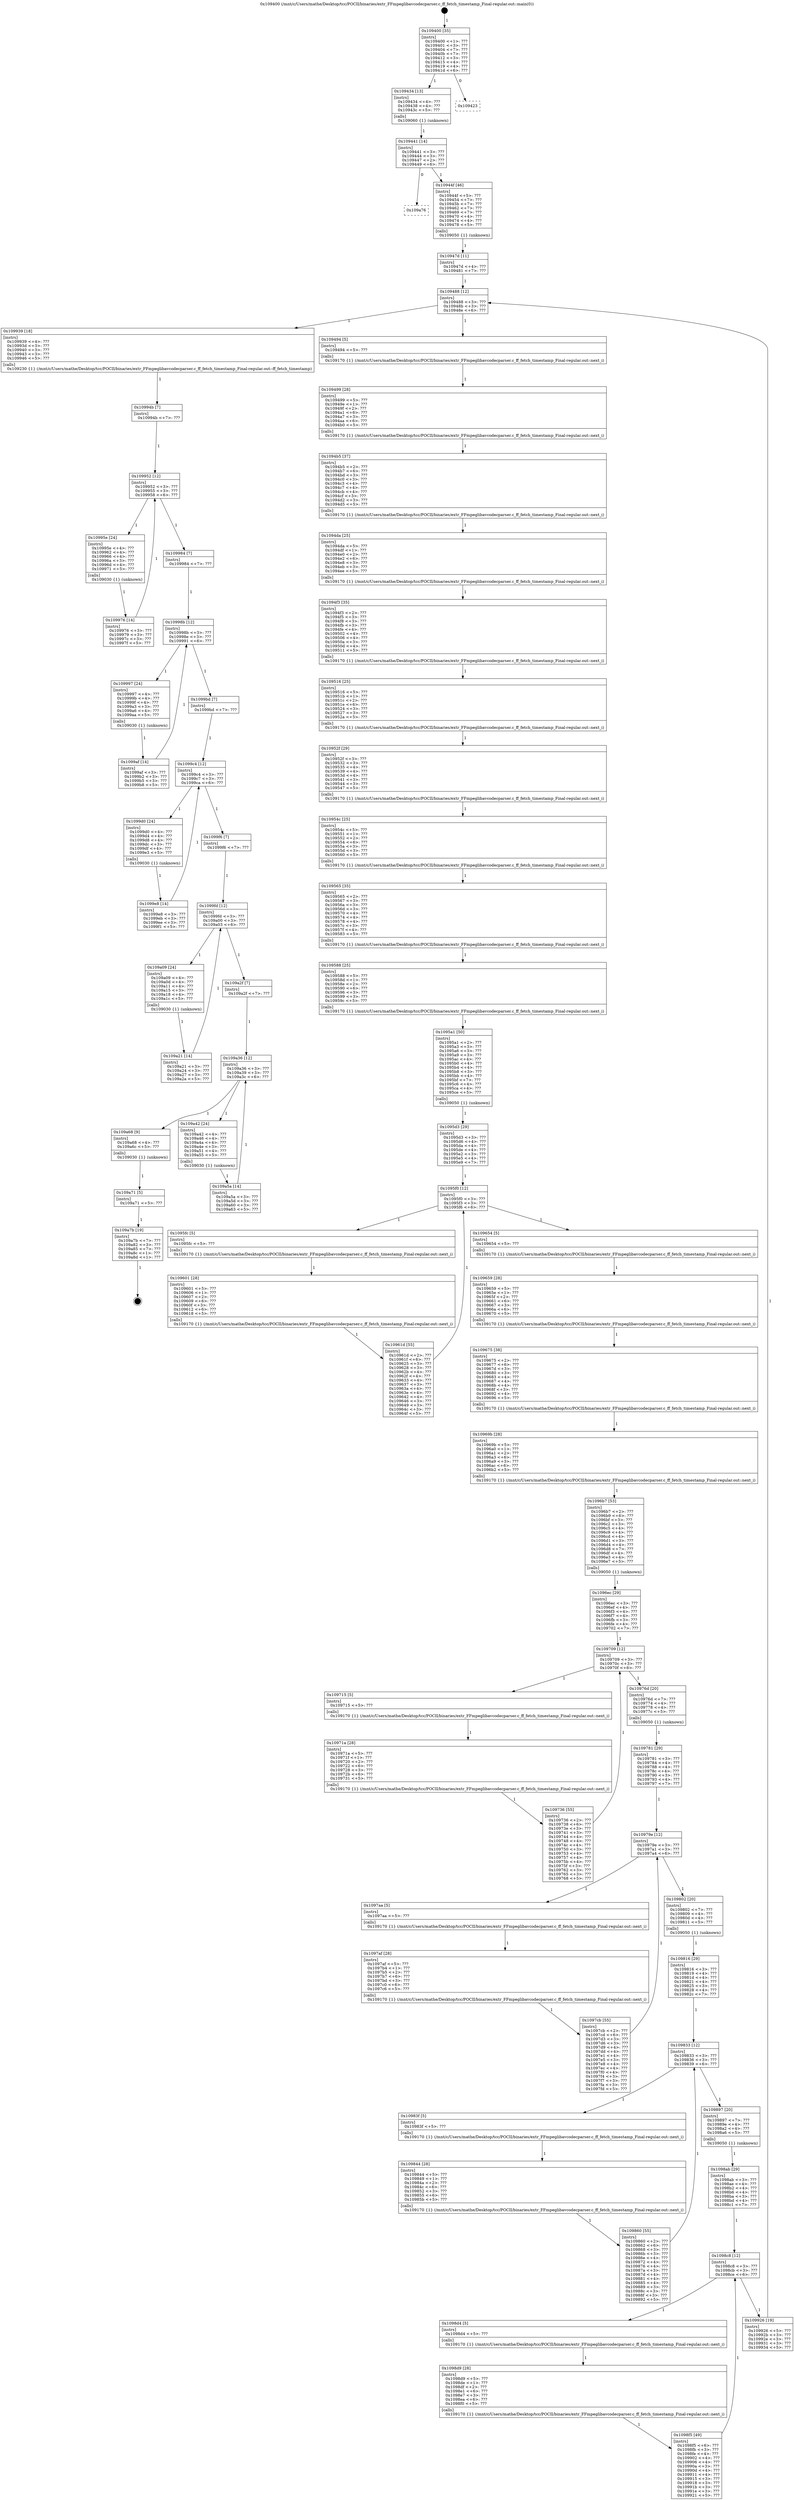 digraph "0x109400" {
  label = "0x109400 (/mnt/c/Users/mathe/Desktop/tcc/POCII/binaries/extr_FFmpeglibavcodecparser.c_ff_fetch_timestamp_Final-regular.out::main(0))"
  labelloc = "t"
  node[shape=record]

  Entry [label="",width=0.3,height=0.3,shape=circle,fillcolor=black,style=filled]
  "0x109400" [label="{
     0x109400 [35]\l
     | [instrs]\l
     &nbsp;&nbsp;0x109400 \<+1\>: ???\l
     &nbsp;&nbsp;0x109401 \<+3\>: ???\l
     &nbsp;&nbsp;0x109404 \<+7\>: ???\l
     &nbsp;&nbsp;0x10940b \<+7\>: ???\l
     &nbsp;&nbsp;0x109412 \<+3\>: ???\l
     &nbsp;&nbsp;0x109415 \<+4\>: ???\l
     &nbsp;&nbsp;0x109419 \<+4\>: ???\l
     &nbsp;&nbsp;0x10941d \<+6\>: ???\l
  }"]
  "0x109434" [label="{
     0x109434 [13]\l
     | [instrs]\l
     &nbsp;&nbsp;0x109434 \<+4\>: ???\l
     &nbsp;&nbsp;0x109438 \<+4\>: ???\l
     &nbsp;&nbsp;0x10943c \<+5\>: ???\l
     | [calls]\l
     &nbsp;&nbsp;0x109060 \{1\} (unknown)\l
  }"]
  "0x109423" [label="{
     0x109423\l
  }", style=dashed]
  "0x109441" [label="{
     0x109441 [14]\l
     | [instrs]\l
     &nbsp;&nbsp;0x109441 \<+3\>: ???\l
     &nbsp;&nbsp;0x109444 \<+3\>: ???\l
     &nbsp;&nbsp;0x109447 \<+2\>: ???\l
     &nbsp;&nbsp;0x109449 \<+6\>: ???\l
  }"]
  "0x109a76" [label="{
     0x109a76\l
  }", style=dashed]
  "0x10944f" [label="{
     0x10944f [46]\l
     | [instrs]\l
     &nbsp;&nbsp;0x10944f \<+5\>: ???\l
     &nbsp;&nbsp;0x109454 \<+7\>: ???\l
     &nbsp;&nbsp;0x10945b \<+7\>: ???\l
     &nbsp;&nbsp;0x109462 \<+7\>: ???\l
     &nbsp;&nbsp;0x109469 \<+7\>: ???\l
     &nbsp;&nbsp;0x109470 \<+4\>: ???\l
     &nbsp;&nbsp;0x109474 \<+4\>: ???\l
     &nbsp;&nbsp;0x109478 \<+5\>: ???\l
     | [calls]\l
     &nbsp;&nbsp;0x109050 \{1\} (unknown)\l
  }"]
  Exit [label="",width=0.3,height=0.3,shape=circle,fillcolor=black,style=filled,peripheries=2]
  "0x109488" [label="{
     0x109488 [12]\l
     | [instrs]\l
     &nbsp;&nbsp;0x109488 \<+3\>: ???\l
     &nbsp;&nbsp;0x10948b \<+3\>: ???\l
     &nbsp;&nbsp;0x10948e \<+6\>: ???\l
  }"]
  "0x109939" [label="{
     0x109939 [18]\l
     | [instrs]\l
     &nbsp;&nbsp;0x109939 \<+4\>: ???\l
     &nbsp;&nbsp;0x10993d \<+3\>: ???\l
     &nbsp;&nbsp;0x109940 \<+3\>: ???\l
     &nbsp;&nbsp;0x109943 \<+3\>: ???\l
     &nbsp;&nbsp;0x109946 \<+5\>: ???\l
     | [calls]\l
     &nbsp;&nbsp;0x109230 \{1\} (/mnt/c/Users/mathe/Desktop/tcc/POCII/binaries/extr_FFmpeglibavcodecparser.c_ff_fetch_timestamp_Final-regular.out::ff_fetch_timestamp)\l
  }"]
  "0x109494" [label="{
     0x109494 [5]\l
     | [instrs]\l
     &nbsp;&nbsp;0x109494 \<+5\>: ???\l
     | [calls]\l
     &nbsp;&nbsp;0x109170 \{1\} (/mnt/c/Users/mathe/Desktop/tcc/POCII/binaries/extr_FFmpeglibavcodecparser.c_ff_fetch_timestamp_Final-regular.out::next_i)\l
  }"]
  "0x109499" [label="{
     0x109499 [28]\l
     | [instrs]\l
     &nbsp;&nbsp;0x109499 \<+5\>: ???\l
     &nbsp;&nbsp;0x10949e \<+1\>: ???\l
     &nbsp;&nbsp;0x10949f \<+2\>: ???\l
     &nbsp;&nbsp;0x1094a1 \<+6\>: ???\l
     &nbsp;&nbsp;0x1094a7 \<+3\>: ???\l
     &nbsp;&nbsp;0x1094aa \<+6\>: ???\l
     &nbsp;&nbsp;0x1094b0 \<+5\>: ???\l
     | [calls]\l
     &nbsp;&nbsp;0x109170 \{1\} (/mnt/c/Users/mathe/Desktop/tcc/POCII/binaries/extr_FFmpeglibavcodecparser.c_ff_fetch_timestamp_Final-regular.out::next_i)\l
  }"]
  "0x1094b5" [label="{
     0x1094b5 [37]\l
     | [instrs]\l
     &nbsp;&nbsp;0x1094b5 \<+2\>: ???\l
     &nbsp;&nbsp;0x1094b7 \<+6\>: ???\l
     &nbsp;&nbsp;0x1094bd \<+3\>: ???\l
     &nbsp;&nbsp;0x1094c0 \<+3\>: ???\l
     &nbsp;&nbsp;0x1094c3 \<+4\>: ???\l
     &nbsp;&nbsp;0x1094c7 \<+4\>: ???\l
     &nbsp;&nbsp;0x1094cb \<+4\>: ???\l
     &nbsp;&nbsp;0x1094cf \<+3\>: ???\l
     &nbsp;&nbsp;0x1094d2 \<+3\>: ???\l
     &nbsp;&nbsp;0x1094d5 \<+5\>: ???\l
     | [calls]\l
     &nbsp;&nbsp;0x109170 \{1\} (/mnt/c/Users/mathe/Desktop/tcc/POCII/binaries/extr_FFmpeglibavcodecparser.c_ff_fetch_timestamp_Final-regular.out::next_i)\l
  }"]
  "0x1094da" [label="{
     0x1094da [25]\l
     | [instrs]\l
     &nbsp;&nbsp;0x1094da \<+5\>: ???\l
     &nbsp;&nbsp;0x1094df \<+1\>: ???\l
     &nbsp;&nbsp;0x1094e0 \<+2\>: ???\l
     &nbsp;&nbsp;0x1094e2 \<+6\>: ???\l
     &nbsp;&nbsp;0x1094e8 \<+3\>: ???\l
     &nbsp;&nbsp;0x1094eb \<+3\>: ???\l
     &nbsp;&nbsp;0x1094ee \<+5\>: ???\l
     | [calls]\l
     &nbsp;&nbsp;0x109170 \{1\} (/mnt/c/Users/mathe/Desktop/tcc/POCII/binaries/extr_FFmpeglibavcodecparser.c_ff_fetch_timestamp_Final-regular.out::next_i)\l
  }"]
  "0x1094f3" [label="{
     0x1094f3 [35]\l
     | [instrs]\l
     &nbsp;&nbsp;0x1094f3 \<+2\>: ???\l
     &nbsp;&nbsp;0x1094f5 \<+3\>: ???\l
     &nbsp;&nbsp;0x1094f8 \<+3\>: ???\l
     &nbsp;&nbsp;0x1094fb \<+3\>: ???\l
     &nbsp;&nbsp;0x1094fe \<+4\>: ???\l
     &nbsp;&nbsp;0x109502 \<+4\>: ???\l
     &nbsp;&nbsp;0x109506 \<+4\>: ???\l
     &nbsp;&nbsp;0x10950a \<+3\>: ???\l
     &nbsp;&nbsp;0x10950d \<+4\>: ???\l
     &nbsp;&nbsp;0x109511 \<+5\>: ???\l
     | [calls]\l
     &nbsp;&nbsp;0x109170 \{1\} (/mnt/c/Users/mathe/Desktop/tcc/POCII/binaries/extr_FFmpeglibavcodecparser.c_ff_fetch_timestamp_Final-regular.out::next_i)\l
  }"]
  "0x109516" [label="{
     0x109516 [25]\l
     | [instrs]\l
     &nbsp;&nbsp;0x109516 \<+5\>: ???\l
     &nbsp;&nbsp;0x10951b \<+1\>: ???\l
     &nbsp;&nbsp;0x10951c \<+2\>: ???\l
     &nbsp;&nbsp;0x10951e \<+6\>: ???\l
     &nbsp;&nbsp;0x109524 \<+3\>: ???\l
     &nbsp;&nbsp;0x109527 \<+3\>: ???\l
     &nbsp;&nbsp;0x10952a \<+5\>: ???\l
     | [calls]\l
     &nbsp;&nbsp;0x109170 \{1\} (/mnt/c/Users/mathe/Desktop/tcc/POCII/binaries/extr_FFmpeglibavcodecparser.c_ff_fetch_timestamp_Final-regular.out::next_i)\l
  }"]
  "0x10952f" [label="{
     0x10952f [29]\l
     | [instrs]\l
     &nbsp;&nbsp;0x10952f \<+3\>: ???\l
     &nbsp;&nbsp;0x109532 \<+3\>: ???\l
     &nbsp;&nbsp;0x109535 \<+4\>: ???\l
     &nbsp;&nbsp;0x109539 \<+4\>: ???\l
     &nbsp;&nbsp;0x10953d \<+4\>: ???\l
     &nbsp;&nbsp;0x109541 \<+3\>: ???\l
     &nbsp;&nbsp;0x109544 \<+3\>: ???\l
     &nbsp;&nbsp;0x109547 \<+5\>: ???\l
     | [calls]\l
     &nbsp;&nbsp;0x109170 \{1\} (/mnt/c/Users/mathe/Desktop/tcc/POCII/binaries/extr_FFmpeglibavcodecparser.c_ff_fetch_timestamp_Final-regular.out::next_i)\l
  }"]
  "0x10954c" [label="{
     0x10954c [25]\l
     | [instrs]\l
     &nbsp;&nbsp;0x10954c \<+5\>: ???\l
     &nbsp;&nbsp;0x109551 \<+1\>: ???\l
     &nbsp;&nbsp;0x109552 \<+2\>: ???\l
     &nbsp;&nbsp;0x109554 \<+6\>: ???\l
     &nbsp;&nbsp;0x10955a \<+3\>: ???\l
     &nbsp;&nbsp;0x10955d \<+3\>: ???\l
     &nbsp;&nbsp;0x109560 \<+5\>: ???\l
     | [calls]\l
     &nbsp;&nbsp;0x109170 \{1\} (/mnt/c/Users/mathe/Desktop/tcc/POCII/binaries/extr_FFmpeglibavcodecparser.c_ff_fetch_timestamp_Final-regular.out::next_i)\l
  }"]
  "0x109565" [label="{
     0x109565 [35]\l
     | [instrs]\l
     &nbsp;&nbsp;0x109565 \<+2\>: ???\l
     &nbsp;&nbsp;0x109567 \<+3\>: ???\l
     &nbsp;&nbsp;0x10956a \<+3\>: ???\l
     &nbsp;&nbsp;0x10956d \<+3\>: ???\l
     &nbsp;&nbsp;0x109570 \<+4\>: ???\l
     &nbsp;&nbsp;0x109574 \<+4\>: ???\l
     &nbsp;&nbsp;0x109578 \<+4\>: ???\l
     &nbsp;&nbsp;0x10957c \<+3\>: ???\l
     &nbsp;&nbsp;0x10957f \<+4\>: ???\l
     &nbsp;&nbsp;0x109583 \<+5\>: ???\l
     | [calls]\l
     &nbsp;&nbsp;0x109170 \{1\} (/mnt/c/Users/mathe/Desktop/tcc/POCII/binaries/extr_FFmpeglibavcodecparser.c_ff_fetch_timestamp_Final-regular.out::next_i)\l
  }"]
  "0x109588" [label="{
     0x109588 [25]\l
     | [instrs]\l
     &nbsp;&nbsp;0x109588 \<+5\>: ???\l
     &nbsp;&nbsp;0x10958d \<+1\>: ???\l
     &nbsp;&nbsp;0x10958e \<+2\>: ???\l
     &nbsp;&nbsp;0x109590 \<+6\>: ???\l
     &nbsp;&nbsp;0x109596 \<+3\>: ???\l
     &nbsp;&nbsp;0x109599 \<+3\>: ???\l
     &nbsp;&nbsp;0x10959c \<+5\>: ???\l
     | [calls]\l
     &nbsp;&nbsp;0x109170 \{1\} (/mnt/c/Users/mathe/Desktop/tcc/POCII/binaries/extr_FFmpeglibavcodecparser.c_ff_fetch_timestamp_Final-regular.out::next_i)\l
  }"]
  "0x1095a1" [label="{
     0x1095a1 [50]\l
     | [instrs]\l
     &nbsp;&nbsp;0x1095a1 \<+2\>: ???\l
     &nbsp;&nbsp;0x1095a3 \<+3\>: ???\l
     &nbsp;&nbsp;0x1095a6 \<+3\>: ???\l
     &nbsp;&nbsp;0x1095a9 \<+3\>: ???\l
     &nbsp;&nbsp;0x1095ac \<+4\>: ???\l
     &nbsp;&nbsp;0x1095b0 \<+4\>: ???\l
     &nbsp;&nbsp;0x1095b4 \<+4\>: ???\l
     &nbsp;&nbsp;0x1095b8 \<+3\>: ???\l
     &nbsp;&nbsp;0x1095bb \<+4\>: ???\l
     &nbsp;&nbsp;0x1095bf \<+7\>: ???\l
     &nbsp;&nbsp;0x1095c6 \<+4\>: ???\l
     &nbsp;&nbsp;0x1095ca \<+4\>: ???\l
     &nbsp;&nbsp;0x1095ce \<+5\>: ???\l
     | [calls]\l
     &nbsp;&nbsp;0x109050 \{1\} (unknown)\l
  }"]
  "0x1095f0" [label="{
     0x1095f0 [12]\l
     | [instrs]\l
     &nbsp;&nbsp;0x1095f0 \<+3\>: ???\l
     &nbsp;&nbsp;0x1095f3 \<+3\>: ???\l
     &nbsp;&nbsp;0x1095f6 \<+6\>: ???\l
  }"]
  "0x109654" [label="{
     0x109654 [5]\l
     | [instrs]\l
     &nbsp;&nbsp;0x109654 \<+5\>: ???\l
     | [calls]\l
     &nbsp;&nbsp;0x109170 \{1\} (/mnt/c/Users/mathe/Desktop/tcc/POCII/binaries/extr_FFmpeglibavcodecparser.c_ff_fetch_timestamp_Final-regular.out::next_i)\l
  }"]
  "0x1095fc" [label="{
     0x1095fc [5]\l
     | [instrs]\l
     &nbsp;&nbsp;0x1095fc \<+5\>: ???\l
     | [calls]\l
     &nbsp;&nbsp;0x109170 \{1\} (/mnt/c/Users/mathe/Desktop/tcc/POCII/binaries/extr_FFmpeglibavcodecparser.c_ff_fetch_timestamp_Final-regular.out::next_i)\l
  }"]
  "0x109601" [label="{
     0x109601 [28]\l
     | [instrs]\l
     &nbsp;&nbsp;0x109601 \<+5\>: ???\l
     &nbsp;&nbsp;0x109606 \<+1\>: ???\l
     &nbsp;&nbsp;0x109607 \<+2\>: ???\l
     &nbsp;&nbsp;0x109609 \<+6\>: ???\l
     &nbsp;&nbsp;0x10960f \<+3\>: ???\l
     &nbsp;&nbsp;0x109612 \<+6\>: ???\l
     &nbsp;&nbsp;0x109618 \<+5\>: ???\l
     | [calls]\l
     &nbsp;&nbsp;0x109170 \{1\} (/mnt/c/Users/mathe/Desktop/tcc/POCII/binaries/extr_FFmpeglibavcodecparser.c_ff_fetch_timestamp_Final-regular.out::next_i)\l
  }"]
  "0x10961d" [label="{
     0x10961d [55]\l
     | [instrs]\l
     &nbsp;&nbsp;0x10961d \<+2\>: ???\l
     &nbsp;&nbsp;0x10961f \<+6\>: ???\l
     &nbsp;&nbsp;0x109625 \<+3\>: ???\l
     &nbsp;&nbsp;0x109628 \<+3\>: ???\l
     &nbsp;&nbsp;0x10962b \<+4\>: ???\l
     &nbsp;&nbsp;0x10962f \<+4\>: ???\l
     &nbsp;&nbsp;0x109633 \<+4\>: ???\l
     &nbsp;&nbsp;0x109637 \<+3\>: ???\l
     &nbsp;&nbsp;0x10963a \<+4\>: ???\l
     &nbsp;&nbsp;0x10963e \<+4\>: ???\l
     &nbsp;&nbsp;0x109642 \<+4\>: ???\l
     &nbsp;&nbsp;0x109646 \<+3\>: ???\l
     &nbsp;&nbsp;0x109649 \<+3\>: ???\l
     &nbsp;&nbsp;0x10964c \<+3\>: ???\l
     &nbsp;&nbsp;0x10964f \<+5\>: ???\l
  }"]
  "0x1095d3" [label="{
     0x1095d3 [29]\l
     | [instrs]\l
     &nbsp;&nbsp;0x1095d3 \<+3\>: ???\l
     &nbsp;&nbsp;0x1095d6 \<+4\>: ???\l
     &nbsp;&nbsp;0x1095da \<+4\>: ???\l
     &nbsp;&nbsp;0x1095de \<+4\>: ???\l
     &nbsp;&nbsp;0x1095e2 \<+3\>: ???\l
     &nbsp;&nbsp;0x1095e5 \<+4\>: ???\l
     &nbsp;&nbsp;0x1095e9 \<+7\>: ???\l
  }"]
  "0x109659" [label="{
     0x109659 [28]\l
     | [instrs]\l
     &nbsp;&nbsp;0x109659 \<+5\>: ???\l
     &nbsp;&nbsp;0x10965e \<+1\>: ???\l
     &nbsp;&nbsp;0x10965f \<+2\>: ???\l
     &nbsp;&nbsp;0x109661 \<+6\>: ???\l
     &nbsp;&nbsp;0x109667 \<+3\>: ???\l
     &nbsp;&nbsp;0x10966a \<+6\>: ???\l
     &nbsp;&nbsp;0x109670 \<+5\>: ???\l
     | [calls]\l
     &nbsp;&nbsp;0x109170 \{1\} (/mnt/c/Users/mathe/Desktop/tcc/POCII/binaries/extr_FFmpeglibavcodecparser.c_ff_fetch_timestamp_Final-regular.out::next_i)\l
  }"]
  "0x109675" [label="{
     0x109675 [38]\l
     | [instrs]\l
     &nbsp;&nbsp;0x109675 \<+2\>: ???\l
     &nbsp;&nbsp;0x109677 \<+6\>: ???\l
     &nbsp;&nbsp;0x10967d \<+3\>: ???\l
     &nbsp;&nbsp;0x109680 \<+3\>: ???\l
     &nbsp;&nbsp;0x109683 \<+4\>: ???\l
     &nbsp;&nbsp;0x109687 \<+4\>: ???\l
     &nbsp;&nbsp;0x10968b \<+4\>: ???\l
     &nbsp;&nbsp;0x10968f \<+3\>: ???\l
     &nbsp;&nbsp;0x109692 \<+4\>: ???\l
     &nbsp;&nbsp;0x109696 \<+5\>: ???\l
     | [calls]\l
     &nbsp;&nbsp;0x109170 \{1\} (/mnt/c/Users/mathe/Desktop/tcc/POCII/binaries/extr_FFmpeglibavcodecparser.c_ff_fetch_timestamp_Final-regular.out::next_i)\l
  }"]
  "0x10969b" [label="{
     0x10969b [28]\l
     | [instrs]\l
     &nbsp;&nbsp;0x10969b \<+5\>: ???\l
     &nbsp;&nbsp;0x1096a0 \<+1\>: ???\l
     &nbsp;&nbsp;0x1096a1 \<+2\>: ???\l
     &nbsp;&nbsp;0x1096a3 \<+6\>: ???\l
     &nbsp;&nbsp;0x1096a9 \<+3\>: ???\l
     &nbsp;&nbsp;0x1096ac \<+6\>: ???\l
     &nbsp;&nbsp;0x1096b2 \<+5\>: ???\l
     | [calls]\l
     &nbsp;&nbsp;0x109170 \{1\} (/mnt/c/Users/mathe/Desktop/tcc/POCII/binaries/extr_FFmpeglibavcodecparser.c_ff_fetch_timestamp_Final-regular.out::next_i)\l
  }"]
  "0x1096b7" [label="{
     0x1096b7 [53]\l
     | [instrs]\l
     &nbsp;&nbsp;0x1096b7 \<+2\>: ???\l
     &nbsp;&nbsp;0x1096b9 \<+6\>: ???\l
     &nbsp;&nbsp;0x1096bf \<+3\>: ???\l
     &nbsp;&nbsp;0x1096c2 \<+3\>: ???\l
     &nbsp;&nbsp;0x1096c5 \<+4\>: ???\l
     &nbsp;&nbsp;0x1096c9 \<+4\>: ???\l
     &nbsp;&nbsp;0x1096cd \<+4\>: ???\l
     &nbsp;&nbsp;0x1096d1 \<+3\>: ???\l
     &nbsp;&nbsp;0x1096d4 \<+4\>: ???\l
     &nbsp;&nbsp;0x1096d8 \<+7\>: ???\l
     &nbsp;&nbsp;0x1096df \<+4\>: ???\l
     &nbsp;&nbsp;0x1096e3 \<+4\>: ???\l
     &nbsp;&nbsp;0x1096e7 \<+5\>: ???\l
     | [calls]\l
     &nbsp;&nbsp;0x109050 \{1\} (unknown)\l
  }"]
  "0x109709" [label="{
     0x109709 [12]\l
     | [instrs]\l
     &nbsp;&nbsp;0x109709 \<+3\>: ???\l
     &nbsp;&nbsp;0x10970c \<+3\>: ???\l
     &nbsp;&nbsp;0x10970f \<+6\>: ???\l
  }"]
  "0x10976d" [label="{
     0x10976d [20]\l
     | [instrs]\l
     &nbsp;&nbsp;0x10976d \<+7\>: ???\l
     &nbsp;&nbsp;0x109774 \<+4\>: ???\l
     &nbsp;&nbsp;0x109778 \<+4\>: ???\l
     &nbsp;&nbsp;0x10977c \<+5\>: ???\l
     | [calls]\l
     &nbsp;&nbsp;0x109050 \{1\} (unknown)\l
  }"]
  "0x109715" [label="{
     0x109715 [5]\l
     | [instrs]\l
     &nbsp;&nbsp;0x109715 \<+5\>: ???\l
     | [calls]\l
     &nbsp;&nbsp;0x109170 \{1\} (/mnt/c/Users/mathe/Desktop/tcc/POCII/binaries/extr_FFmpeglibavcodecparser.c_ff_fetch_timestamp_Final-regular.out::next_i)\l
  }"]
  "0x10971a" [label="{
     0x10971a [28]\l
     | [instrs]\l
     &nbsp;&nbsp;0x10971a \<+5\>: ???\l
     &nbsp;&nbsp;0x10971f \<+1\>: ???\l
     &nbsp;&nbsp;0x109720 \<+2\>: ???\l
     &nbsp;&nbsp;0x109722 \<+6\>: ???\l
     &nbsp;&nbsp;0x109728 \<+3\>: ???\l
     &nbsp;&nbsp;0x10972b \<+6\>: ???\l
     &nbsp;&nbsp;0x109731 \<+5\>: ???\l
     | [calls]\l
     &nbsp;&nbsp;0x109170 \{1\} (/mnt/c/Users/mathe/Desktop/tcc/POCII/binaries/extr_FFmpeglibavcodecparser.c_ff_fetch_timestamp_Final-regular.out::next_i)\l
  }"]
  "0x109736" [label="{
     0x109736 [55]\l
     | [instrs]\l
     &nbsp;&nbsp;0x109736 \<+2\>: ???\l
     &nbsp;&nbsp;0x109738 \<+6\>: ???\l
     &nbsp;&nbsp;0x10973e \<+3\>: ???\l
     &nbsp;&nbsp;0x109741 \<+3\>: ???\l
     &nbsp;&nbsp;0x109744 \<+4\>: ???\l
     &nbsp;&nbsp;0x109748 \<+4\>: ???\l
     &nbsp;&nbsp;0x10974c \<+4\>: ???\l
     &nbsp;&nbsp;0x109750 \<+3\>: ???\l
     &nbsp;&nbsp;0x109753 \<+4\>: ???\l
     &nbsp;&nbsp;0x109757 \<+4\>: ???\l
     &nbsp;&nbsp;0x10975b \<+4\>: ???\l
     &nbsp;&nbsp;0x10975f \<+3\>: ???\l
     &nbsp;&nbsp;0x109762 \<+3\>: ???\l
     &nbsp;&nbsp;0x109765 \<+3\>: ???\l
     &nbsp;&nbsp;0x109768 \<+5\>: ???\l
  }"]
  "0x1096ec" [label="{
     0x1096ec [29]\l
     | [instrs]\l
     &nbsp;&nbsp;0x1096ec \<+3\>: ???\l
     &nbsp;&nbsp;0x1096ef \<+4\>: ???\l
     &nbsp;&nbsp;0x1096f3 \<+4\>: ???\l
     &nbsp;&nbsp;0x1096f7 \<+4\>: ???\l
     &nbsp;&nbsp;0x1096fb \<+3\>: ???\l
     &nbsp;&nbsp;0x1096fe \<+4\>: ???\l
     &nbsp;&nbsp;0x109702 \<+7\>: ???\l
  }"]
  "0x10979e" [label="{
     0x10979e [12]\l
     | [instrs]\l
     &nbsp;&nbsp;0x10979e \<+3\>: ???\l
     &nbsp;&nbsp;0x1097a1 \<+3\>: ???\l
     &nbsp;&nbsp;0x1097a4 \<+6\>: ???\l
  }"]
  "0x109802" [label="{
     0x109802 [20]\l
     | [instrs]\l
     &nbsp;&nbsp;0x109802 \<+7\>: ???\l
     &nbsp;&nbsp;0x109809 \<+4\>: ???\l
     &nbsp;&nbsp;0x10980d \<+4\>: ???\l
     &nbsp;&nbsp;0x109811 \<+5\>: ???\l
     | [calls]\l
     &nbsp;&nbsp;0x109050 \{1\} (unknown)\l
  }"]
  "0x1097aa" [label="{
     0x1097aa [5]\l
     | [instrs]\l
     &nbsp;&nbsp;0x1097aa \<+5\>: ???\l
     | [calls]\l
     &nbsp;&nbsp;0x109170 \{1\} (/mnt/c/Users/mathe/Desktop/tcc/POCII/binaries/extr_FFmpeglibavcodecparser.c_ff_fetch_timestamp_Final-regular.out::next_i)\l
  }"]
  "0x1097af" [label="{
     0x1097af [28]\l
     | [instrs]\l
     &nbsp;&nbsp;0x1097af \<+5\>: ???\l
     &nbsp;&nbsp;0x1097b4 \<+1\>: ???\l
     &nbsp;&nbsp;0x1097b5 \<+2\>: ???\l
     &nbsp;&nbsp;0x1097b7 \<+6\>: ???\l
     &nbsp;&nbsp;0x1097bd \<+3\>: ???\l
     &nbsp;&nbsp;0x1097c0 \<+6\>: ???\l
     &nbsp;&nbsp;0x1097c6 \<+5\>: ???\l
     | [calls]\l
     &nbsp;&nbsp;0x109170 \{1\} (/mnt/c/Users/mathe/Desktop/tcc/POCII/binaries/extr_FFmpeglibavcodecparser.c_ff_fetch_timestamp_Final-regular.out::next_i)\l
  }"]
  "0x1097cb" [label="{
     0x1097cb [55]\l
     | [instrs]\l
     &nbsp;&nbsp;0x1097cb \<+2\>: ???\l
     &nbsp;&nbsp;0x1097cd \<+6\>: ???\l
     &nbsp;&nbsp;0x1097d3 \<+3\>: ???\l
     &nbsp;&nbsp;0x1097d6 \<+3\>: ???\l
     &nbsp;&nbsp;0x1097d9 \<+4\>: ???\l
     &nbsp;&nbsp;0x1097dd \<+4\>: ???\l
     &nbsp;&nbsp;0x1097e1 \<+4\>: ???\l
     &nbsp;&nbsp;0x1097e5 \<+3\>: ???\l
     &nbsp;&nbsp;0x1097e8 \<+4\>: ???\l
     &nbsp;&nbsp;0x1097ec \<+4\>: ???\l
     &nbsp;&nbsp;0x1097f0 \<+4\>: ???\l
     &nbsp;&nbsp;0x1097f4 \<+3\>: ???\l
     &nbsp;&nbsp;0x1097f7 \<+3\>: ???\l
     &nbsp;&nbsp;0x1097fa \<+3\>: ???\l
     &nbsp;&nbsp;0x1097fd \<+5\>: ???\l
  }"]
  "0x109781" [label="{
     0x109781 [29]\l
     | [instrs]\l
     &nbsp;&nbsp;0x109781 \<+3\>: ???\l
     &nbsp;&nbsp;0x109784 \<+4\>: ???\l
     &nbsp;&nbsp;0x109788 \<+4\>: ???\l
     &nbsp;&nbsp;0x10978c \<+4\>: ???\l
     &nbsp;&nbsp;0x109790 \<+3\>: ???\l
     &nbsp;&nbsp;0x109793 \<+4\>: ???\l
     &nbsp;&nbsp;0x109797 \<+7\>: ???\l
  }"]
  "0x109833" [label="{
     0x109833 [12]\l
     | [instrs]\l
     &nbsp;&nbsp;0x109833 \<+3\>: ???\l
     &nbsp;&nbsp;0x109836 \<+3\>: ???\l
     &nbsp;&nbsp;0x109839 \<+6\>: ???\l
  }"]
  "0x109897" [label="{
     0x109897 [20]\l
     | [instrs]\l
     &nbsp;&nbsp;0x109897 \<+7\>: ???\l
     &nbsp;&nbsp;0x10989e \<+4\>: ???\l
     &nbsp;&nbsp;0x1098a2 \<+4\>: ???\l
     &nbsp;&nbsp;0x1098a6 \<+5\>: ???\l
     | [calls]\l
     &nbsp;&nbsp;0x109050 \{1\} (unknown)\l
  }"]
  "0x10983f" [label="{
     0x10983f [5]\l
     | [instrs]\l
     &nbsp;&nbsp;0x10983f \<+5\>: ???\l
     | [calls]\l
     &nbsp;&nbsp;0x109170 \{1\} (/mnt/c/Users/mathe/Desktop/tcc/POCII/binaries/extr_FFmpeglibavcodecparser.c_ff_fetch_timestamp_Final-regular.out::next_i)\l
  }"]
  "0x109844" [label="{
     0x109844 [28]\l
     | [instrs]\l
     &nbsp;&nbsp;0x109844 \<+5\>: ???\l
     &nbsp;&nbsp;0x109849 \<+1\>: ???\l
     &nbsp;&nbsp;0x10984a \<+2\>: ???\l
     &nbsp;&nbsp;0x10984c \<+6\>: ???\l
     &nbsp;&nbsp;0x109852 \<+3\>: ???\l
     &nbsp;&nbsp;0x109855 \<+6\>: ???\l
     &nbsp;&nbsp;0x10985b \<+5\>: ???\l
     | [calls]\l
     &nbsp;&nbsp;0x109170 \{1\} (/mnt/c/Users/mathe/Desktop/tcc/POCII/binaries/extr_FFmpeglibavcodecparser.c_ff_fetch_timestamp_Final-regular.out::next_i)\l
  }"]
  "0x109860" [label="{
     0x109860 [55]\l
     | [instrs]\l
     &nbsp;&nbsp;0x109860 \<+2\>: ???\l
     &nbsp;&nbsp;0x109862 \<+6\>: ???\l
     &nbsp;&nbsp;0x109868 \<+3\>: ???\l
     &nbsp;&nbsp;0x10986b \<+3\>: ???\l
     &nbsp;&nbsp;0x10986e \<+4\>: ???\l
     &nbsp;&nbsp;0x109872 \<+4\>: ???\l
     &nbsp;&nbsp;0x109876 \<+4\>: ???\l
     &nbsp;&nbsp;0x10987a \<+3\>: ???\l
     &nbsp;&nbsp;0x10987d \<+4\>: ???\l
     &nbsp;&nbsp;0x109881 \<+4\>: ???\l
     &nbsp;&nbsp;0x109885 \<+4\>: ???\l
     &nbsp;&nbsp;0x109889 \<+3\>: ???\l
     &nbsp;&nbsp;0x10988c \<+3\>: ???\l
     &nbsp;&nbsp;0x10988f \<+3\>: ???\l
     &nbsp;&nbsp;0x109892 \<+5\>: ???\l
  }"]
  "0x109816" [label="{
     0x109816 [29]\l
     | [instrs]\l
     &nbsp;&nbsp;0x109816 \<+3\>: ???\l
     &nbsp;&nbsp;0x109819 \<+4\>: ???\l
     &nbsp;&nbsp;0x10981d \<+4\>: ???\l
     &nbsp;&nbsp;0x109821 \<+4\>: ???\l
     &nbsp;&nbsp;0x109825 \<+3\>: ???\l
     &nbsp;&nbsp;0x109828 \<+4\>: ???\l
     &nbsp;&nbsp;0x10982c \<+7\>: ???\l
  }"]
  "0x1098c8" [label="{
     0x1098c8 [12]\l
     | [instrs]\l
     &nbsp;&nbsp;0x1098c8 \<+3\>: ???\l
     &nbsp;&nbsp;0x1098cb \<+3\>: ???\l
     &nbsp;&nbsp;0x1098ce \<+6\>: ???\l
  }"]
  "0x109926" [label="{
     0x109926 [19]\l
     | [instrs]\l
     &nbsp;&nbsp;0x109926 \<+5\>: ???\l
     &nbsp;&nbsp;0x10992b \<+3\>: ???\l
     &nbsp;&nbsp;0x10992e \<+3\>: ???\l
     &nbsp;&nbsp;0x109931 \<+3\>: ???\l
     &nbsp;&nbsp;0x109934 \<+5\>: ???\l
  }"]
  "0x1098d4" [label="{
     0x1098d4 [5]\l
     | [instrs]\l
     &nbsp;&nbsp;0x1098d4 \<+5\>: ???\l
     | [calls]\l
     &nbsp;&nbsp;0x109170 \{1\} (/mnt/c/Users/mathe/Desktop/tcc/POCII/binaries/extr_FFmpeglibavcodecparser.c_ff_fetch_timestamp_Final-regular.out::next_i)\l
  }"]
  "0x1098d9" [label="{
     0x1098d9 [28]\l
     | [instrs]\l
     &nbsp;&nbsp;0x1098d9 \<+5\>: ???\l
     &nbsp;&nbsp;0x1098de \<+1\>: ???\l
     &nbsp;&nbsp;0x1098df \<+2\>: ???\l
     &nbsp;&nbsp;0x1098e1 \<+6\>: ???\l
     &nbsp;&nbsp;0x1098e7 \<+3\>: ???\l
     &nbsp;&nbsp;0x1098ea \<+6\>: ???\l
     &nbsp;&nbsp;0x1098f0 \<+5\>: ???\l
     | [calls]\l
     &nbsp;&nbsp;0x109170 \{1\} (/mnt/c/Users/mathe/Desktop/tcc/POCII/binaries/extr_FFmpeglibavcodecparser.c_ff_fetch_timestamp_Final-regular.out::next_i)\l
  }"]
  "0x1098f5" [label="{
     0x1098f5 [49]\l
     | [instrs]\l
     &nbsp;&nbsp;0x1098f5 \<+6\>: ???\l
     &nbsp;&nbsp;0x1098fb \<+3\>: ???\l
     &nbsp;&nbsp;0x1098fe \<+4\>: ???\l
     &nbsp;&nbsp;0x109902 \<+4\>: ???\l
     &nbsp;&nbsp;0x109906 \<+4\>: ???\l
     &nbsp;&nbsp;0x10990a \<+3\>: ???\l
     &nbsp;&nbsp;0x10990d \<+4\>: ???\l
     &nbsp;&nbsp;0x109911 \<+4\>: ???\l
     &nbsp;&nbsp;0x109915 \<+3\>: ???\l
     &nbsp;&nbsp;0x109918 \<+3\>: ???\l
     &nbsp;&nbsp;0x10991b \<+3\>: ???\l
     &nbsp;&nbsp;0x10991e \<+3\>: ???\l
     &nbsp;&nbsp;0x109921 \<+5\>: ???\l
  }"]
  "0x1098ab" [label="{
     0x1098ab [29]\l
     | [instrs]\l
     &nbsp;&nbsp;0x1098ab \<+3\>: ???\l
     &nbsp;&nbsp;0x1098ae \<+4\>: ???\l
     &nbsp;&nbsp;0x1098b2 \<+4\>: ???\l
     &nbsp;&nbsp;0x1098b6 \<+4\>: ???\l
     &nbsp;&nbsp;0x1098ba \<+3\>: ???\l
     &nbsp;&nbsp;0x1098bd \<+4\>: ???\l
     &nbsp;&nbsp;0x1098c1 \<+7\>: ???\l
  }"]
  "0x109a7b" [label="{
     0x109a7b [19]\l
     | [instrs]\l
     &nbsp;&nbsp;0x109a7b \<+7\>: ???\l
     &nbsp;&nbsp;0x109a82 \<+3\>: ???\l
     &nbsp;&nbsp;0x109a85 \<+7\>: ???\l
     &nbsp;&nbsp;0x109a8c \<+1\>: ???\l
     &nbsp;&nbsp;0x109a8d \<+1\>: ???\l
  }"]
  "0x10947d" [label="{
     0x10947d [11]\l
     | [instrs]\l
     &nbsp;&nbsp;0x10947d \<+4\>: ???\l
     &nbsp;&nbsp;0x109481 \<+7\>: ???\l
  }"]
  "0x109952" [label="{
     0x109952 [12]\l
     | [instrs]\l
     &nbsp;&nbsp;0x109952 \<+3\>: ???\l
     &nbsp;&nbsp;0x109955 \<+3\>: ???\l
     &nbsp;&nbsp;0x109958 \<+6\>: ???\l
  }"]
  "0x10998b" [label="{
     0x10998b [12]\l
     | [instrs]\l
     &nbsp;&nbsp;0x10998b \<+3\>: ???\l
     &nbsp;&nbsp;0x10998e \<+3\>: ???\l
     &nbsp;&nbsp;0x109991 \<+6\>: ???\l
  }"]
  "0x10995e" [label="{
     0x10995e [24]\l
     | [instrs]\l
     &nbsp;&nbsp;0x10995e \<+4\>: ???\l
     &nbsp;&nbsp;0x109962 \<+4\>: ???\l
     &nbsp;&nbsp;0x109966 \<+4\>: ???\l
     &nbsp;&nbsp;0x10996a \<+3\>: ???\l
     &nbsp;&nbsp;0x10996d \<+4\>: ???\l
     &nbsp;&nbsp;0x109971 \<+5\>: ???\l
     | [calls]\l
     &nbsp;&nbsp;0x109030 \{1\} (unknown)\l
  }"]
  "0x109976" [label="{
     0x109976 [14]\l
     | [instrs]\l
     &nbsp;&nbsp;0x109976 \<+3\>: ???\l
     &nbsp;&nbsp;0x109979 \<+3\>: ???\l
     &nbsp;&nbsp;0x10997c \<+3\>: ???\l
     &nbsp;&nbsp;0x10997f \<+5\>: ???\l
  }"]
  "0x10994b" [label="{
     0x10994b [7]\l
     | [instrs]\l
     &nbsp;&nbsp;0x10994b \<+7\>: ???\l
  }"]
  "0x1099c4" [label="{
     0x1099c4 [12]\l
     | [instrs]\l
     &nbsp;&nbsp;0x1099c4 \<+3\>: ???\l
     &nbsp;&nbsp;0x1099c7 \<+3\>: ???\l
     &nbsp;&nbsp;0x1099ca \<+6\>: ???\l
  }"]
  "0x109997" [label="{
     0x109997 [24]\l
     | [instrs]\l
     &nbsp;&nbsp;0x109997 \<+4\>: ???\l
     &nbsp;&nbsp;0x10999b \<+4\>: ???\l
     &nbsp;&nbsp;0x10999f \<+4\>: ???\l
     &nbsp;&nbsp;0x1099a3 \<+3\>: ???\l
     &nbsp;&nbsp;0x1099a6 \<+4\>: ???\l
     &nbsp;&nbsp;0x1099aa \<+5\>: ???\l
     | [calls]\l
     &nbsp;&nbsp;0x109030 \{1\} (unknown)\l
  }"]
  "0x1099af" [label="{
     0x1099af [14]\l
     | [instrs]\l
     &nbsp;&nbsp;0x1099af \<+3\>: ???\l
     &nbsp;&nbsp;0x1099b2 \<+3\>: ???\l
     &nbsp;&nbsp;0x1099b5 \<+3\>: ???\l
     &nbsp;&nbsp;0x1099b8 \<+5\>: ???\l
  }"]
  "0x109984" [label="{
     0x109984 [7]\l
     | [instrs]\l
     &nbsp;&nbsp;0x109984 \<+7\>: ???\l
  }"]
  "0x1099fd" [label="{
     0x1099fd [12]\l
     | [instrs]\l
     &nbsp;&nbsp;0x1099fd \<+3\>: ???\l
     &nbsp;&nbsp;0x109a00 \<+3\>: ???\l
     &nbsp;&nbsp;0x109a03 \<+6\>: ???\l
  }"]
  "0x1099d0" [label="{
     0x1099d0 [24]\l
     | [instrs]\l
     &nbsp;&nbsp;0x1099d0 \<+4\>: ???\l
     &nbsp;&nbsp;0x1099d4 \<+4\>: ???\l
     &nbsp;&nbsp;0x1099d8 \<+4\>: ???\l
     &nbsp;&nbsp;0x1099dc \<+3\>: ???\l
     &nbsp;&nbsp;0x1099df \<+4\>: ???\l
     &nbsp;&nbsp;0x1099e3 \<+5\>: ???\l
     | [calls]\l
     &nbsp;&nbsp;0x109030 \{1\} (unknown)\l
  }"]
  "0x1099e8" [label="{
     0x1099e8 [14]\l
     | [instrs]\l
     &nbsp;&nbsp;0x1099e8 \<+3\>: ???\l
     &nbsp;&nbsp;0x1099eb \<+3\>: ???\l
     &nbsp;&nbsp;0x1099ee \<+3\>: ???\l
     &nbsp;&nbsp;0x1099f1 \<+5\>: ???\l
  }"]
  "0x1099bd" [label="{
     0x1099bd [7]\l
     | [instrs]\l
     &nbsp;&nbsp;0x1099bd \<+7\>: ???\l
  }"]
  "0x109a36" [label="{
     0x109a36 [12]\l
     | [instrs]\l
     &nbsp;&nbsp;0x109a36 \<+3\>: ???\l
     &nbsp;&nbsp;0x109a39 \<+3\>: ???\l
     &nbsp;&nbsp;0x109a3c \<+6\>: ???\l
  }"]
  "0x109a09" [label="{
     0x109a09 [24]\l
     | [instrs]\l
     &nbsp;&nbsp;0x109a09 \<+4\>: ???\l
     &nbsp;&nbsp;0x109a0d \<+4\>: ???\l
     &nbsp;&nbsp;0x109a11 \<+4\>: ???\l
     &nbsp;&nbsp;0x109a15 \<+3\>: ???\l
     &nbsp;&nbsp;0x109a18 \<+4\>: ???\l
     &nbsp;&nbsp;0x109a1c \<+5\>: ???\l
     | [calls]\l
     &nbsp;&nbsp;0x109030 \{1\} (unknown)\l
  }"]
  "0x109a21" [label="{
     0x109a21 [14]\l
     | [instrs]\l
     &nbsp;&nbsp;0x109a21 \<+3\>: ???\l
     &nbsp;&nbsp;0x109a24 \<+3\>: ???\l
     &nbsp;&nbsp;0x109a27 \<+3\>: ???\l
     &nbsp;&nbsp;0x109a2a \<+5\>: ???\l
  }"]
  "0x1099f6" [label="{
     0x1099f6 [7]\l
     | [instrs]\l
     &nbsp;&nbsp;0x1099f6 \<+7\>: ???\l
  }"]
  "0x109a68" [label="{
     0x109a68 [9]\l
     | [instrs]\l
     &nbsp;&nbsp;0x109a68 \<+4\>: ???\l
     &nbsp;&nbsp;0x109a6c \<+5\>: ???\l
     | [calls]\l
     &nbsp;&nbsp;0x109030 \{1\} (unknown)\l
  }"]
  "0x109a42" [label="{
     0x109a42 [24]\l
     | [instrs]\l
     &nbsp;&nbsp;0x109a42 \<+4\>: ???\l
     &nbsp;&nbsp;0x109a46 \<+4\>: ???\l
     &nbsp;&nbsp;0x109a4a \<+4\>: ???\l
     &nbsp;&nbsp;0x109a4e \<+3\>: ???\l
     &nbsp;&nbsp;0x109a51 \<+4\>: ???\l
     &nbsp;&nbsp;0x109a55 \<+5\>: ???\l
     | [calls]\l
     &nbsp;&nbsp;0x109030 \{1\} (unknown)\l
  }"]
  "0x109a5a" [label="{
     0x109a5a [14]\l
     | [instrs]\l
     &nbsp;&nbsp;0x109a5a \<+3\>: ???\l
     &nbsp;&nbsp;0x109a5d \<+3\>: ???\l
     &nbsp;&nbsp;0x109a60 \<+3\>: ???\l
     &nbsp;&nbsp;0x109a63 \<+5\>: ???\l
  }"]
  "0x109a2f" [label="{
     0x109a2f [7]\l
     | [instrs]\l
     &nbsp;&nbsp;0x109a2f \<+7\>: ???\l
  }"]
  "0x109a71" [label="{
     0x109a71 [5]\l
     | [instrs]\l
     &nbsp;&nbsp;0x109a71 \<+5\>: ???\l
  }"]
  Entry -> "0x109400" [label=" 1"]
  "0x109400" -> "0x109434" [label=" 1"]
  "0x109400" -> "0x109423" [label=" 0"]
  "0x109434" -> "0x109441" [label=" 1"]
  "0x109441" -> "0x109a76" [label=" 0"]
  "0x109441" -> "0x10944f" [label=" 1"]
  "0x109a7b" -> Exit [label=" 1"]
  "0x10944f" -> "0x10947d" [label=" 1"]
  "0x109488" -> "0x109939" [label=" 1"]
  "0x109488" -> "0x109494" [label=" 1"]
  "0x109494" -> "0x109499" [label=" 1"]
  "0x109499" -> "0x1094b5" [label=" 1"]
  "0x1094b5" -> "0x1094da" [label=" 1"]
  "0x1094da" -> "0x1094f3" [label=" 1"]
  "0x1094f3" -> "0x109516" [label=" 1"]
  "0x109516" -> "0x10952f" [label=" 1"]
  "0x10952f" -> "0x10954c" [label=" 1"]
  "0x10954c" -> "0x109565" [label=" 1"]
  "0x109565" -> "0x109588" [label=" 1"]
  "0x109588" -> "0x1095a1" [label=" 1"]
  "0x1095a1" -> "0x1095d3" [label=" 1"]
  "0x1095f0" -> "0x109654" [label=" 1"]
  "0x1095f0" -> "0x1095fc" [label=" 1"]
  "0x1095fc" -> "0x109601" [label=" 1"]
  "0x109601" -> "0x10961d" [label=" 1"]
  "0x1095d3" -> "0x1095f0" [label=" 1"]
  "0x10961d" -> "0x1095f0" [label=" 1"]
  "0x109654" -> "0x109659" [label=" 1"]
  "0x109659" -> "0x109675" [label=" 1"]
  "0x109675" -> "0x10969b" [label=" 1"]
  "0x10969b" -> "0x1096b7" [label=" 1"]
  "0x1096b7" -> "0x1096ec" [label=" 1"]
  "0x109709" -> "0x10976d" [label=" 1"]
  "0x109709" -> "0x109715" [label=" 1"]
  "0x109715" -> "0x10971a" [label=" 1"]
  "0x10971a" -> "0x109736" [label=" 1"]
  "0x1096ec" -> "0x109709" [label=" 1"]
  "0x109736" -> "0x109709" [label=" 1"]
  "0x10976d" -> "0x109781" [label=" 1"]
  "0x10979e" -> "0x109802" [label=" 1"]
  "0x10979e" -> "0x1097aa" [label=" 1"]
  "0x1097aa" -> "0x1097af" [label=" 1"]
  "0x1097af" -> "0x1097cb" [label=" 1"]
  "0x109781" -> "0x10979e" [label=" 1"]
  "0x1097cb" -> "0x10979e" [label=" 1"]
  "0x109802" -> "0x109816" [label=" 1"]
  "0x109833" -> "0x109897" [label=" 1"]
  "0x109833" -> "0x10983f" [label=" 1"]
  "0x10983f" -> "0x109844" [label=" 1"]
  "0x109844" -> "0x109860" [label=" 1"]
  "0x109816" -> "0x109833" [label=" 1"]
  "0x109860" -> "0x109833" [label=" 1"]
  "0x109897" -> "0x1098ab" [label=" 1"]
  "0x1098c8" -> "0x109926" [label=" 1"]
  "0x1098c8" -> "0x1098d4" [label=" 1"]
  "0x1098d4" -> "0x1098d9" [label=" 1"]
  "0x1098d9" -> "0x1098f5" [label=" 1"]
  "0x1098ab" -> "0x1098c8" [label=" 1"]
  "0x1098f5" -> "0x1098c8" [label=" 1"]
  "0x109a71" -> "0x109a7b" [label=" 1"]
  "0x10947d" -> "0x109488" [label=" 1"]
  "0x109926" -> "0x109488" [label=" 1"]
  "0x109939" -> "0x10994b" [label=" 1"]
  "0x109952" -> "0x109984" [label=" 1"]
  "0x109952" -> "0x10995e" [label=" 1"]
  "0x10995e" -> "0x109976" [label=" 1"]
  "0x10994b" -> "0x109952" [label=" 1"]
  "0x109976" -> "0x109952" [label=" 1"]
  "0x10998b" -> "0x1099bd" [label=" 1"]
  "0x10998b" -> "0x109997" [label=" 1"]
  "0x109997" -> "0x1099af" [label=" 1"]
  "0x109984" -> "0x10998b" [label=" 1"]
  "0x1099af" -> "0x10998b" [label=" 1"]
  "0x1099c4" -> "0x1099f6" [label=" 1"]
  "0x1099c4" -> "0x1099d0" [label=" 1"]
  "0x1099d0" -> "0x1099e8" [label=" 1"]
  "0x1099bd" -> "0x1099c4" [label=" 1"]
  "0x1099e8" -> "0x1099c4" [label=" 1"]
  "0x1099fd" -> "0x109a2f" [label=" 1"]
  "0x1099fd" -> "0x109a09" [label=" 1"]
  "0x109a09" -> "0x109a21" [label=" 1"]
  "0x1099f6" -> "0x1099fd" [label=" 1"]
  "0x109a21" -> "0x1099fd" [label=" 1"]
  "0x109a36" -> "0x109a68" [label=" 1"]
  "0x109a36" -> "0x109a42" [label=" 1"]
  "0x109a42" -> "0x109a5a" [label=" 1"]
  "0x109a2f" -> "0x109a36" [label=" 1"]
  "0x109a5a" -> "0x109a36" [label=" 1"]
  "0x109a68" -> "0x109a71" [label=" 1"]
}
